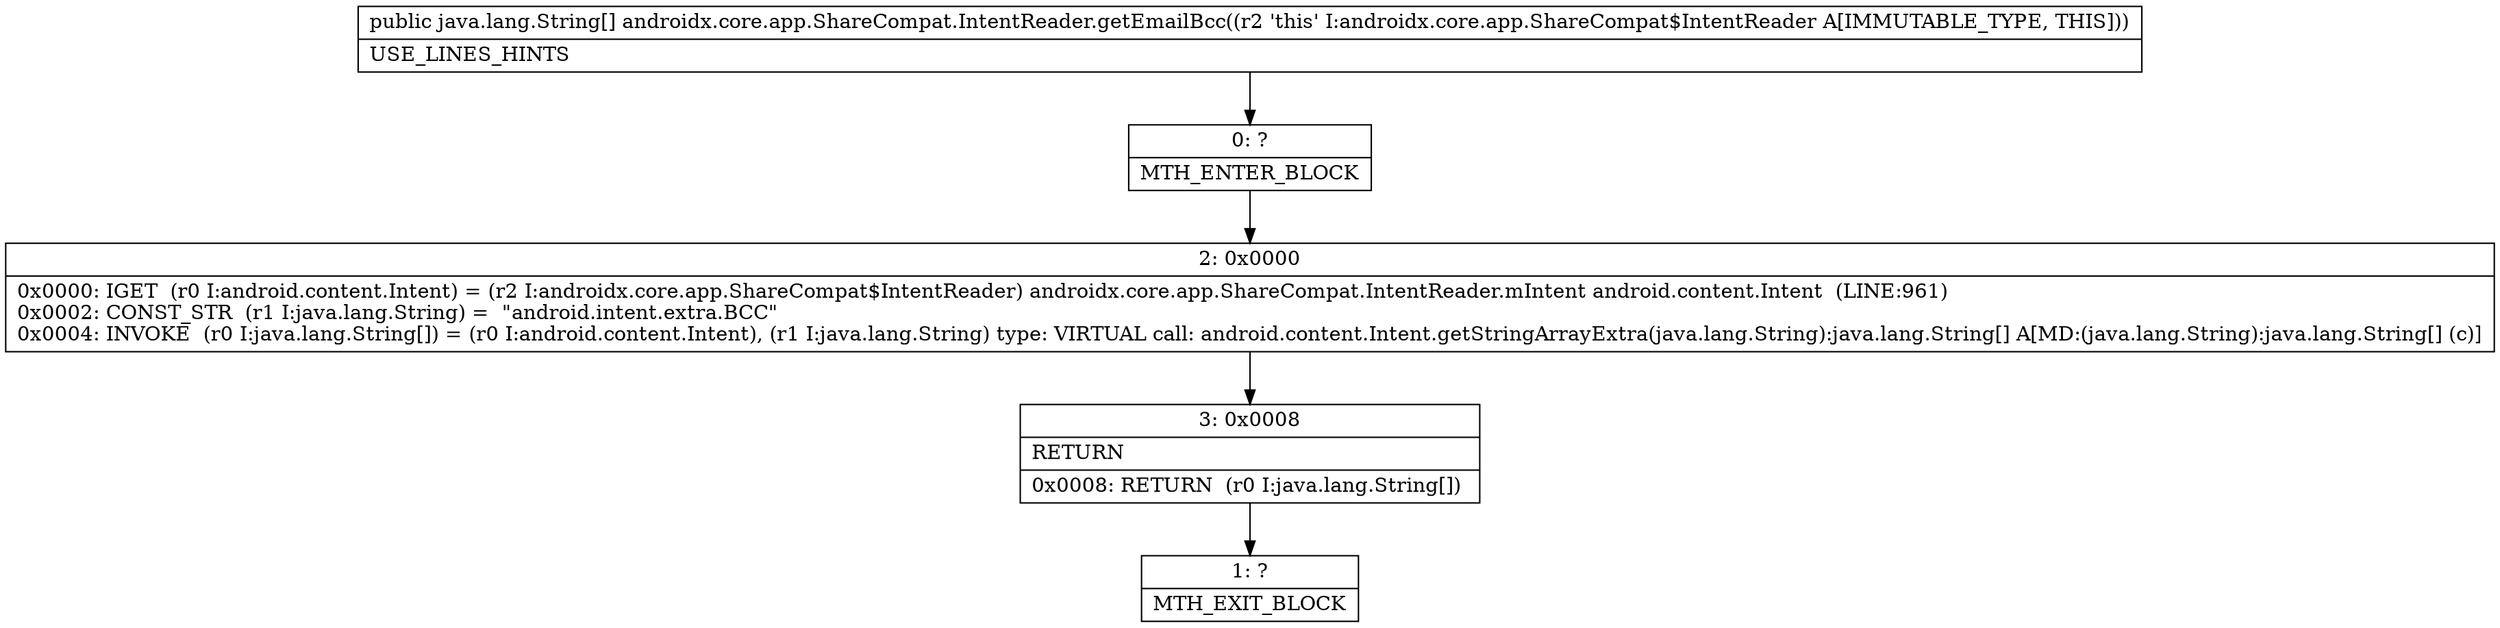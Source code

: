 digraph "CFG forandroidx.core.app.ShareCompat.IntentReader.getEmailBcc()[Ljava\/lang\/String;" {
Node_0 [shape=record,label="{0\:\ ?|MTH_ENTER_BLOCK\l}"];
Node_2 [shape=record,label="{2\:\ 0x0000|0x0000: IGET  (r0 I:android.content.Intent) = (r2 I:androidx.core.app.ShareCompat$IntentReader) androidx.core.app.ShareCompat.IntentReader.mIntent android.content.Intent  (LINE:961)\l0x0002: CONST_STR  (r1 I:java.lang.String) =  \"android.intent.extra.BCC\" \l0x0004: INVOKE  (r0 I:java.lang.String[]) = (r0 I:android.content.Intent), (r1 I:java.lang.String) type: VIRTUAL call: android.content.Intent.getStringArrayExtra(java.lang.String):java.lang.String[] A[MD:(java.lang.String):java.lang.String[] (c)]\l}"];
Node_3 [shape=record,label="{3\:\ 0x0008|RETURN\l|0x0008: RETURN  (r0 I:java.lang.String[]) \l}"];
Node_1 [shape=record,label="{1\:\ ?|MTH_EXIT_BLOCK\l}"];
MethodNode[shape=record,label="{public java.lang.String[] androidx.core.app.ShareCompat.IntentReader.getEmailBcc((r2 'this' I:androidx.core.app.ShareCompat$IntentReader A[IMMUTABLE_TYPE, THIS]))  | USE_LINES_HINTS\l}"];
MethodNode -> Node_0;Node_0 -> Node_2;
Node_2 -> Node_3;
Node_3 -> Node_1;
}

